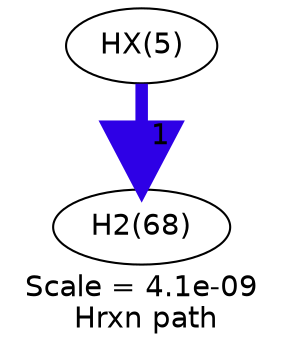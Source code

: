 digraph reaction_paths {
center=1;
s33 -> s9[fontname="Helvetica", style="setlinewidth(6)", arrowsize=3, color="0.7, 1.5, 0.9"
, label=" 1"];
s9 [ fontname="Helvetica", label="H2(68)"];
s33 [ fontname="Helvetica", label="HX(5)"];
 label = "Scale = 4.1e-09\l Hrxn path";
 fontname = "Helvetica";
}
